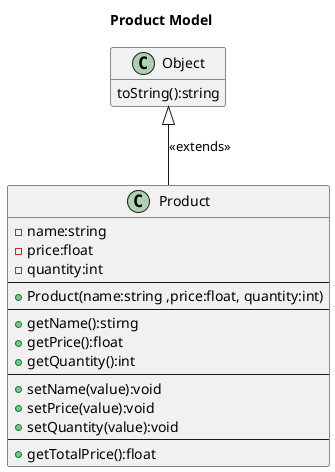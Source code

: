 @startuml

title Product Model

class Product {
    -name:string
    -price:float
    -quantity:int 
    --
    +Product(name:string ,price:float, quantity:int)
    --
    +getName():stirng
    +getPrice():float
    +getQuantity():int
    --
    +setName(value):void
    +setPrice(value):void
    +setQuantity(value):void
    --
    +getTotalPrice():float
}

class Object{
    toString():string
}

Product -up-|> Object : "<<extends>>"

hide empty members

@enduml